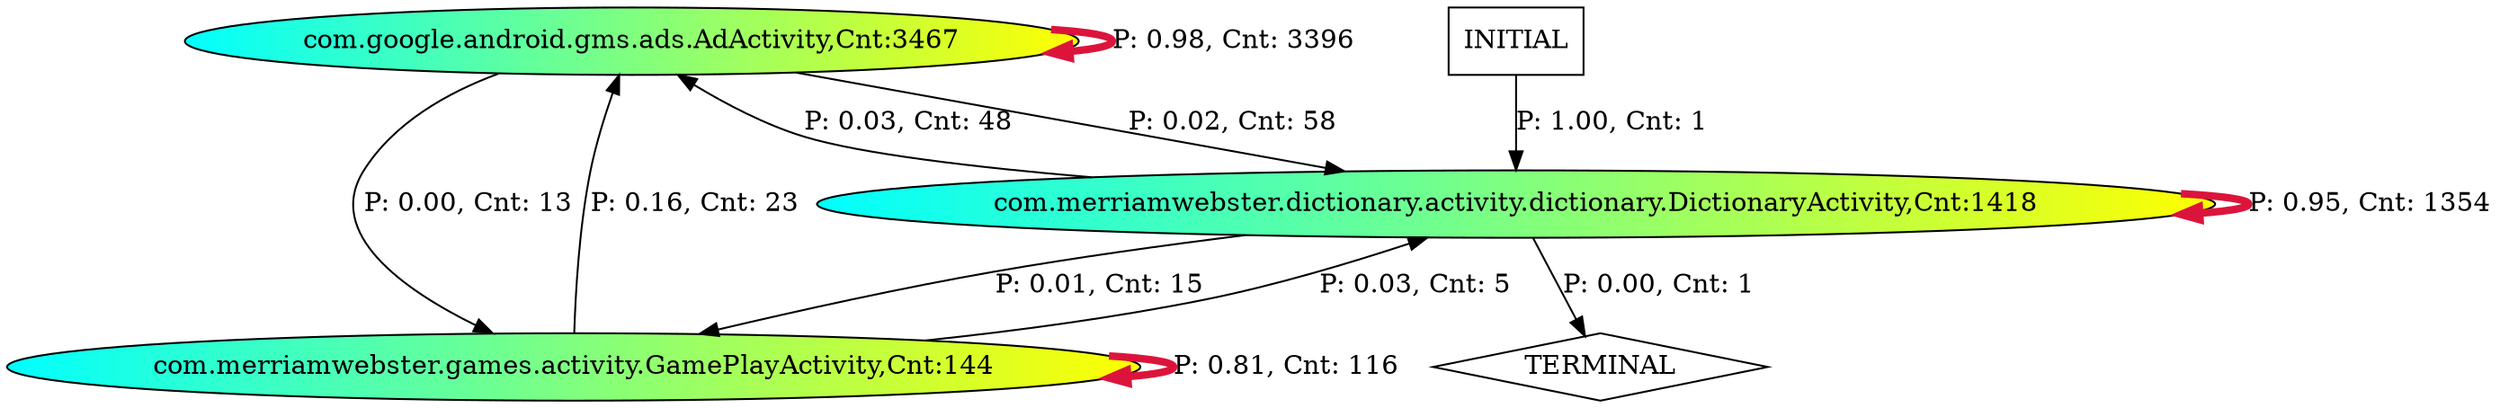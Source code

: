 digraph G {
  0 [label="com.google.android.gms.ads.AdActivity,Cnt:3467", fillcolor="cyan:yellow", style="filled"];
  1 [label="com.merriamwebster.dictionary.activity.dictionary.DictionaryActivity,Cnt:1418", fillcolor="cyan:yellow", style="filled"];
  2 [label="com.merriamwebster.games.activity.GamePlayActivity,Cnt:144", fillcolor="cyan:yellow", style="filled"];
  3 [label="TERMINAL",shape=diamond];
  4 [label="INITIAL",shape=box];
0->0 [label="P: 0.98, Cnt: 3396", color="crimson", penwidth=4];
1->1 [label="P: 0.95, Cnt: 1354", color="crimson", penwidth=4];
2->2 [label="P: 0.81, Cnt: 116", color="crimson", penwidth=4];
0->1 [label="P: 0.02, Cnt: 58"];
1->0 [label="P: 0.03, Cnt: 48"];
2->0 [label="P: 0.16, Cnt: 23"];
1->2 [label="P: 0.01, Cnt: 15"];
0->2 [label="P: 0.00, Cnt: 13"];
2->1 [label="P: 0.03, Cnt: 5"];
1->3 [label="P: 0.00, Cnt: 1"];
4->1 [label="P: 1.00, Cnt: 1"];
}
